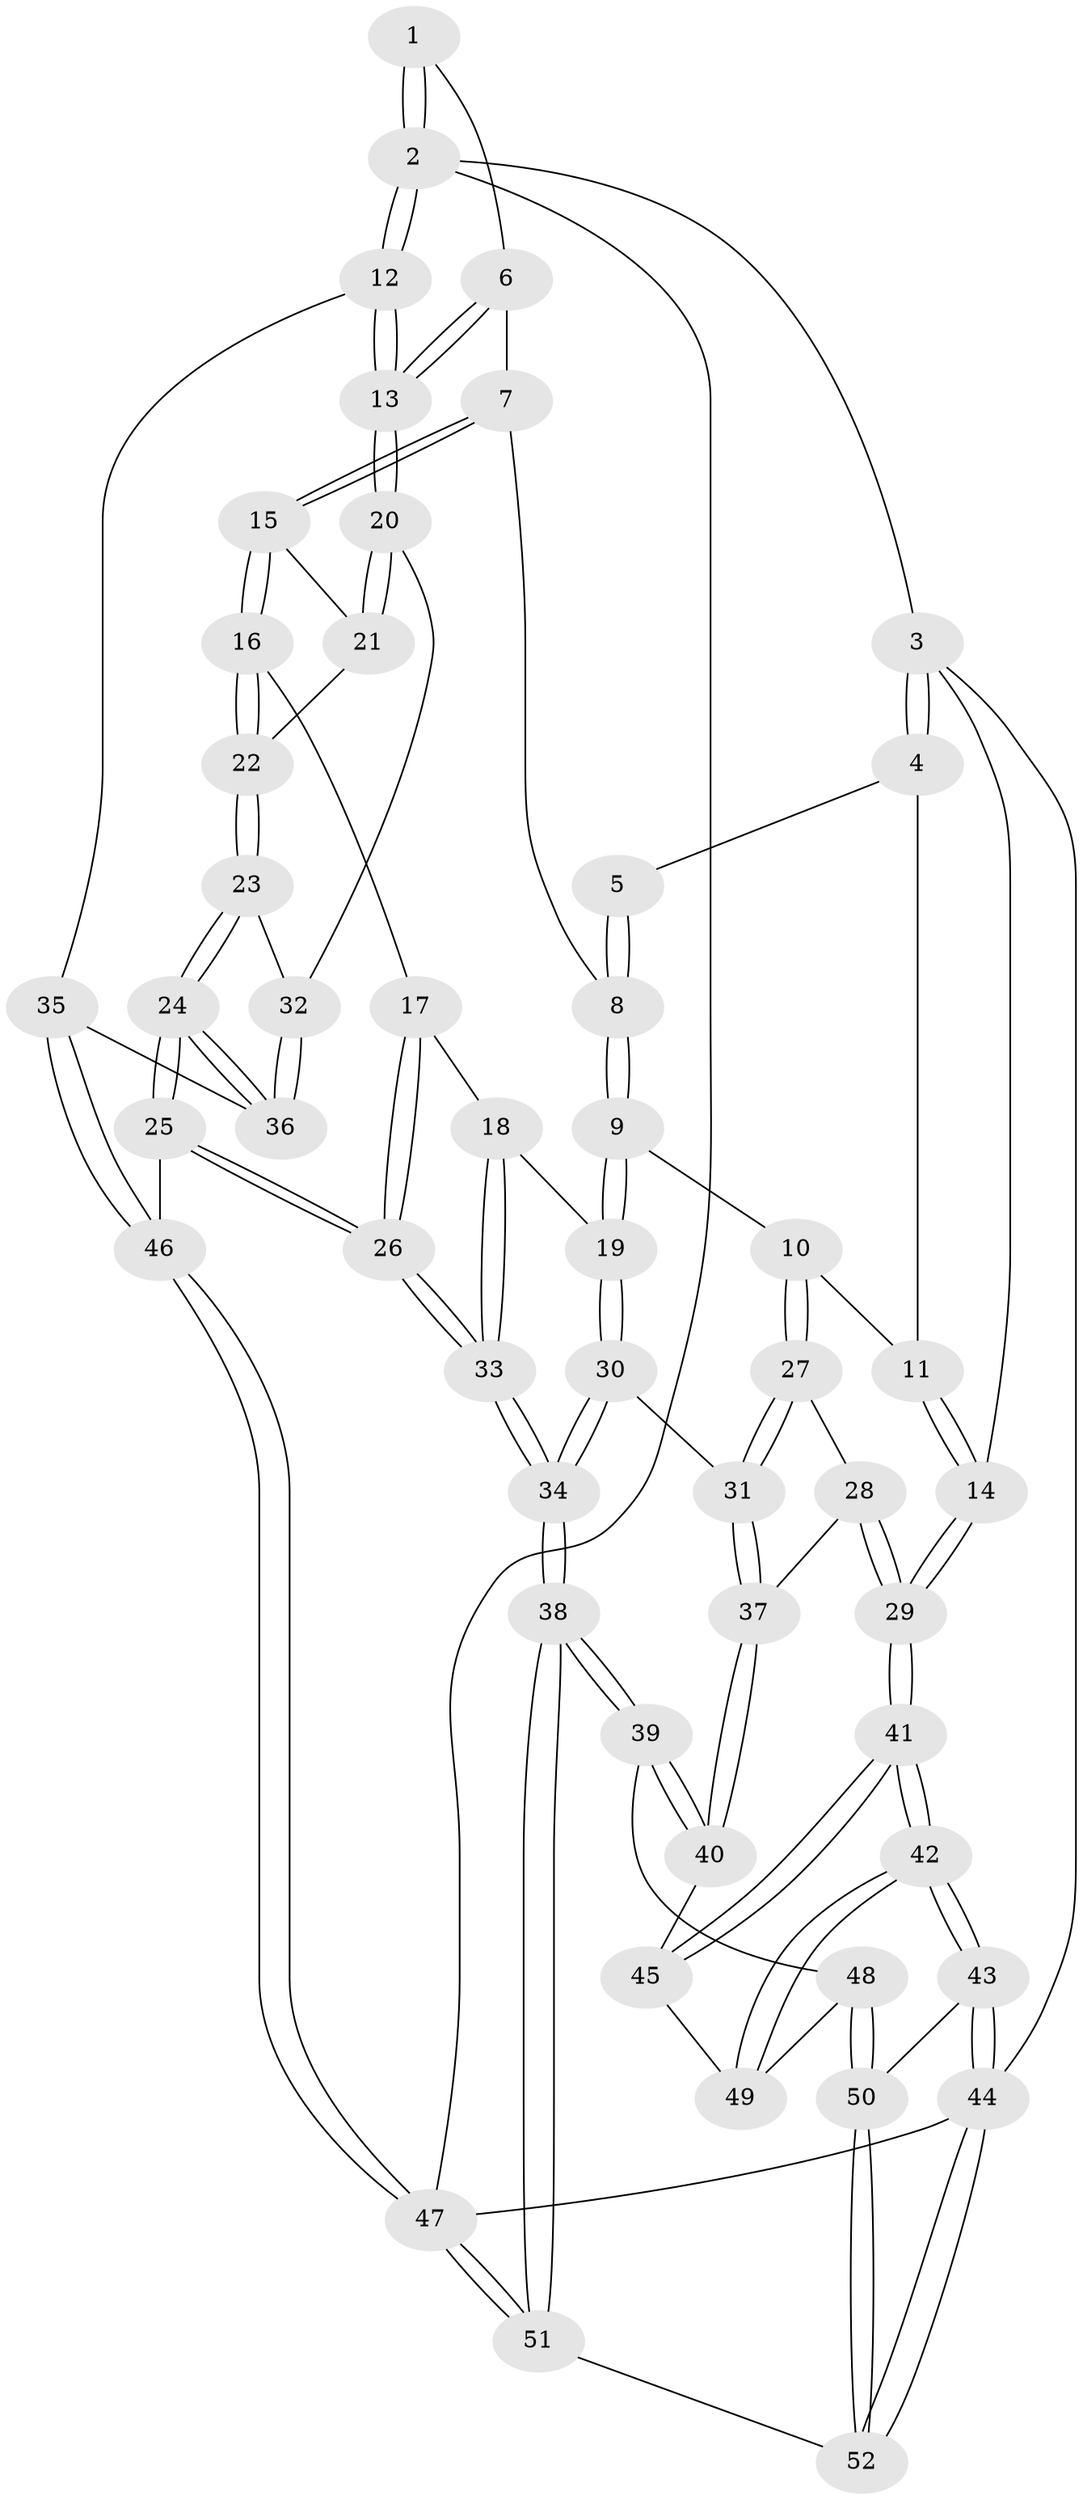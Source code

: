 // Generated by graph-tools (version 1.1) at 2025/27/03/15/25 16:27:56]
// undirected, 52 vertices, 127 edges
graph export_dot {
graph [start="1"]
  node [color=gray90,style=filled];
  1 [pos="+0.8934391620203344+0"];
  2 [pos="+1+0"];
  3 [pos="+0+0"];
  4 [pos="+0.17236259118601796+0"];
  5 [pos="+0.3772594409522741+0"];
  6 [pos="+0.8259311840197874+0.08050686161637449"];
  7 [pos="+0.6684121848121918+0.17992281185090328"];
  8 [pos="+0.46321484044327726+0.03538357223513954"];
  9 [pos="+0.3631708567844836+0.36365419518157066"];
  10 [pos="+0.19633195748783208+0.33890938622190925"];
  11 [pos="+0.15754797615195665+0.1890137694236543"];
  12 [pos="+1+0.3189160347609385"];
  13 [pos="+1+0.3091950791845137"];
  14 [pos="+0+0.2974972196605386"];
  15 [pos="+0.6735200987920216+0.2578065742260434"];
  16 [pos="+0.6339193620532977+0.35230019190982736"];
  17 [pos="+0.6151839875208387+0.36541979968687094"];
  18 [pos="+0.47996148119806165+0.4074764670706869"];
  19 [pos="+0.39902244542184856+0.4006131414744225"];
  20 [pos="+1+0.3140828767358468"];
  21 [pos="+0.8928915147546517+0.33359974252250085"];
  22 [pos="+0.764775801513934+0.46338861296789924"];
  23 [pos="+0.78476387731402+0.5202390942529603"];
  24 [pos="+0.7038672973260235+0.7693887507114637"];
  25 [pos="+0.6871120815685162+0.8007375670295485"];
  26 [pos="+0.678304322813046+0.8117507923601534"];
  27 [pos="+0.14455839894745875+0.38474337712207357"];
  28 [pos="+0.011452838695524603+0.4855279132707248"];
  29 [pos="+0+0.5202921597471473"];
  30 [pos="+0.353599555295545+0.6027123600502265"];
  31 [pos="+0.31729837949269074+0.6138142745939865"];
  32 [pos="+0.83862352232234+0.5086474547311061"];
  33 [pos="+0.6680418797005727+0.8293669415307364"];
  34 [pos="+0.6517134235614201+0.8740793631876562"];
  35 [pos="+1+0.5122080288181733"];
  36 [pos="+0.9498409431061547+0.5709564113771461"];
  37 [pos="+0.24105454167478557+0.6458926093194711"];
  38 [pos="+0.6515476175421412+0.9033158878651258"];
  39 [pos="+0.35480710740831956+0.8580753400131725"];
  40 [pos="+0.21309558258707056+0.7444704770857978"];
  41 [pos="+0+0.7543874500009954"];
  42 [pos="+0+0.9145741222807151"];
  43 [pos="+0+1"];
  44 [pos="+0+1"];
  45 [pos="+0.15768067675616762+0.7789194234371453"];
  46 [pos="+1+0.5938537528621903"];
  47 [pos="+1+1"];
  48 [pos="+0.19488110653427487+0.9430641510551345"];
  49 [pos="+0.18038222655351985+0.9291772220060035"];
  50 [pos="+0.1994436636562816+0.9876239917082413"];
  51 [pos="+0.7216553853056998+1"];
  52 [pos="+0.25763882140179567+1"];
  1 -- 2;
  1 -- 2;
  1 -- 6;
  2 -- 3;
  2 -- 12;
  2 -- 12;
  2 -- 47;
  3 -- 4;
  3 -- 4;
  3 -- 14;
  3 -- 44;
  4 -- 5;
  4 -- 11;
  5 -- 8;
  5 -- 8;
  6 -- 7;
  6 -- 13;
  6 -- 13;
  7 -- 8;
  7 -- 15;
  7 -- 15;
  8 -- 9;
  8 -- 9;
  9 -- 10;
  9 -- 19;
  9 -- 19;
  10 -- 11;
  10 -- 27;
  10 -- 27;
  11 -- 14;
  11 -- 14;
  12 -- 13;
  12 -- 13;
  12 -- 35;
  13 -- 20;
  13 -- 20;
  14 -- 29;
  14 -- 29;
  15 -- 16;
  15 -- 16;
  15 -- 21;
  16 -- 17;
  16 -- 22;
  16 -- 22;
  17 -- 18;
  17 -- 26;
  17 -- 26;
  18 -- 19;
  18 -- 33;
  18 -- 33;
  19 -- 30;
  19 -- 30;
  20 -- 21;
  20 -- 21;
  20 -- 32;
  21 -- 22;
  22 -- 23;
  22 -- 23;
  23 -- 24;
  23 -- 24;
  23 -- 32;
  24 -- 25;
  24 -- 25;
  24 -- 36;
  24 -- 36;
  25 -- 26;
  25 -- 26;
  25 -- 46;
  26 -- 33;
  26 -- 33;
  27 -- 28;
  27 -- 31;
  27 -- 31;
  28 -- 29;
  28 -- 29;
  28 -- 37;
  29 -- 41;
  29 -- 41;
  30 -- 31;
  30 -- 34;
  30 -- 34;
  31 -- 37;
  31 -- 37;
  32 -- 36;
  32 -- 36;
  33 -- 34;
  33 -- 34;
  34 -- 38;
  34 -- 38;
  35 -- 36;
  35 -- 46;
  35 -- 46;
  37 -- 40;
  37 -- 40;
  38 -- 39;
  38 -- 39;
  38 -- 51;
  38 -- 51;
  39 -- 40;
  39 -- 40;
  39 -- 48;
  40 -- 45;
  41 -- 42;
  41 -- 42;
  41 -- 45;
  41 -- 45;
  42 -- 43;
  42 -- 43;
  42 -- 49;
  42 -- 49;
  43 -- 44;
  43 -- 44;
  43 -- 50;
  44 -- 52;
  44 -- 52;
  44 -- 47;
  45 -- 49;
  46 -- 47;
  46 -- 47;
  47 -- 51;
  47 -- 51;
  48 -- 49;
  48 -- 50;
  48 -- 50;
  50 -- 52;
  50 -- 52;
  51 -- 52;
}
